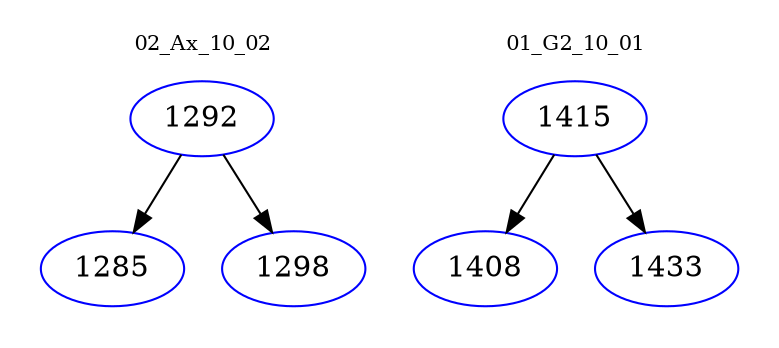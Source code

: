 digraph{
subgraph cluster_0 {
color = white
label = "02_Ax_10_02";
fontsize=10;
T0_1292 [label="1292", color="blue"]
T0_1292 -> T0_1285 [color="black"]
T0_1285 [label="1285", color="blue"]
T0_1292 -> T0_1298 [color="black"]
T0_1298 [label="1298", color="blue"]
}
subgraph cluster_1 {
color = white
label = "01_G2_10_01";
fontsize=10;
T1_1415 [label="1415", color="blue"]
T1_1415 -> T1_1408 [color="black"]
T1_1408 [label="1408", color="blue"]
T1_1415 -> T1_1433 [color="black"]
T1_1433 [label="1433", color="blue"]
}
}
